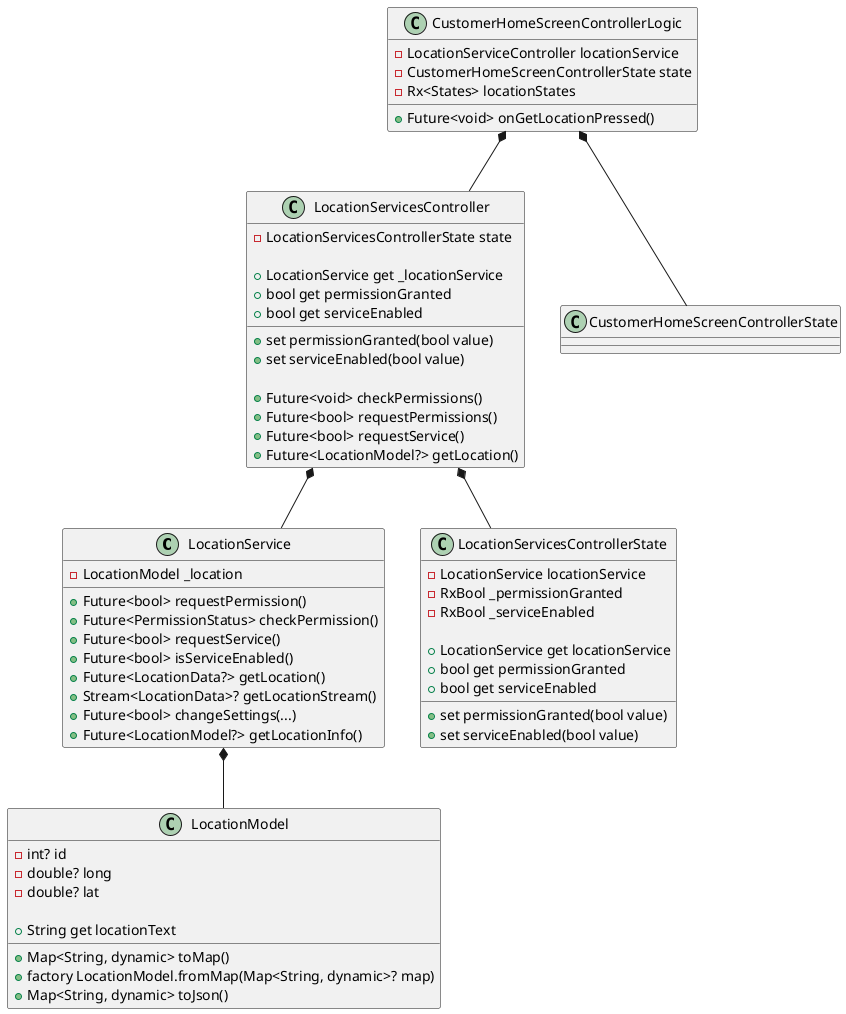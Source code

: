 @startuml

class LocationService {
    - LocationModel _location

    + Future<bool> requestPermission()
    + Future<PermissionStatus> checkPermission()
    + Future<bool> requestService()
    + Future<bool> isServiceEnabled()
    + Future<LocationData?> getLocation()
    + Stream<LocationData>? getLocationStream()
    + Future<bool> changeSettings(...)
    + Future<LocationModel?> getLocationInfo()
}

class LocationServicesController {
    - LocationServicesControllerState state

    + LocationService get _locationService
    + bool get permissionGranted
    + set permissionGranted(bool value)
    + bool get serviceEnabled
    + set serviceEnabled(bool value)

    + Future<void> checkPermissions()
    + Future<bool> requestPermissions()
    + Future<bool> requestService()
    + Future<LocationModel?> getLocation()
}

class LocationServicesControllerState {
    - LocationService locationService
    - RxBool _permissionGranted
    - RxBool _serviceEnabled

    + LocationService get locationService
    + bool get permissionGranted
    + set permissionGranted(bool value)
    + bool get serviceEnabled
    + set serviceEnabled(bool value)
}

class LocationModel {
    - int? id
    - double? long
    - double? lat

    + String get locationText
    + Map<String, dynamic> toMap()
    + factory LocationModel.fromMap(Map<String, dynamic>? map)
    + Map<String, dynamic> toJson()
}

class CustomerHomeScreenControllerLogic {
    - LocationServiceController locationService
    - CustomerHomeScreenControllerState state
    - Rx<States> locationStates

    + Future<void> onGetLocationPressed()
}

LocationServicesController *-- LocationServicesControllerState
CustomerHomeScreenControllerLogic *-- LocationServicesController
CustomerHomeScreenControllerLogic *-- CustomerHomeScreenControllerState
LocationServicesController *-- LocationService
LocationService *-- LocationModel
@enduml

